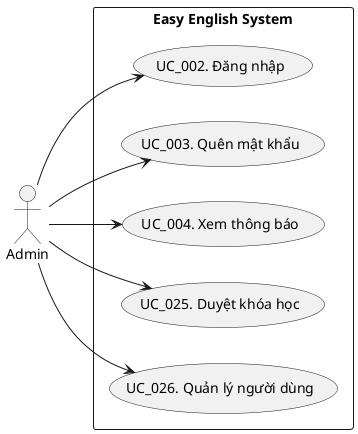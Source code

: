 @startuml
left to right direction

' Define Actors
actor Admin as A

rectangle "Easy English System" {

  ' Common functionalities
  A --> (UC_002. Đăng nhập)
  A --> (UC_003. Quên mật khẩu)
  A --> (UC_004. Xem thông báo)

  ' Use cases for Admin
  A --> (UC_025. Duyệt khóa học)
  A --> (UC_026. Quản lý người dùng)

}
@enduml